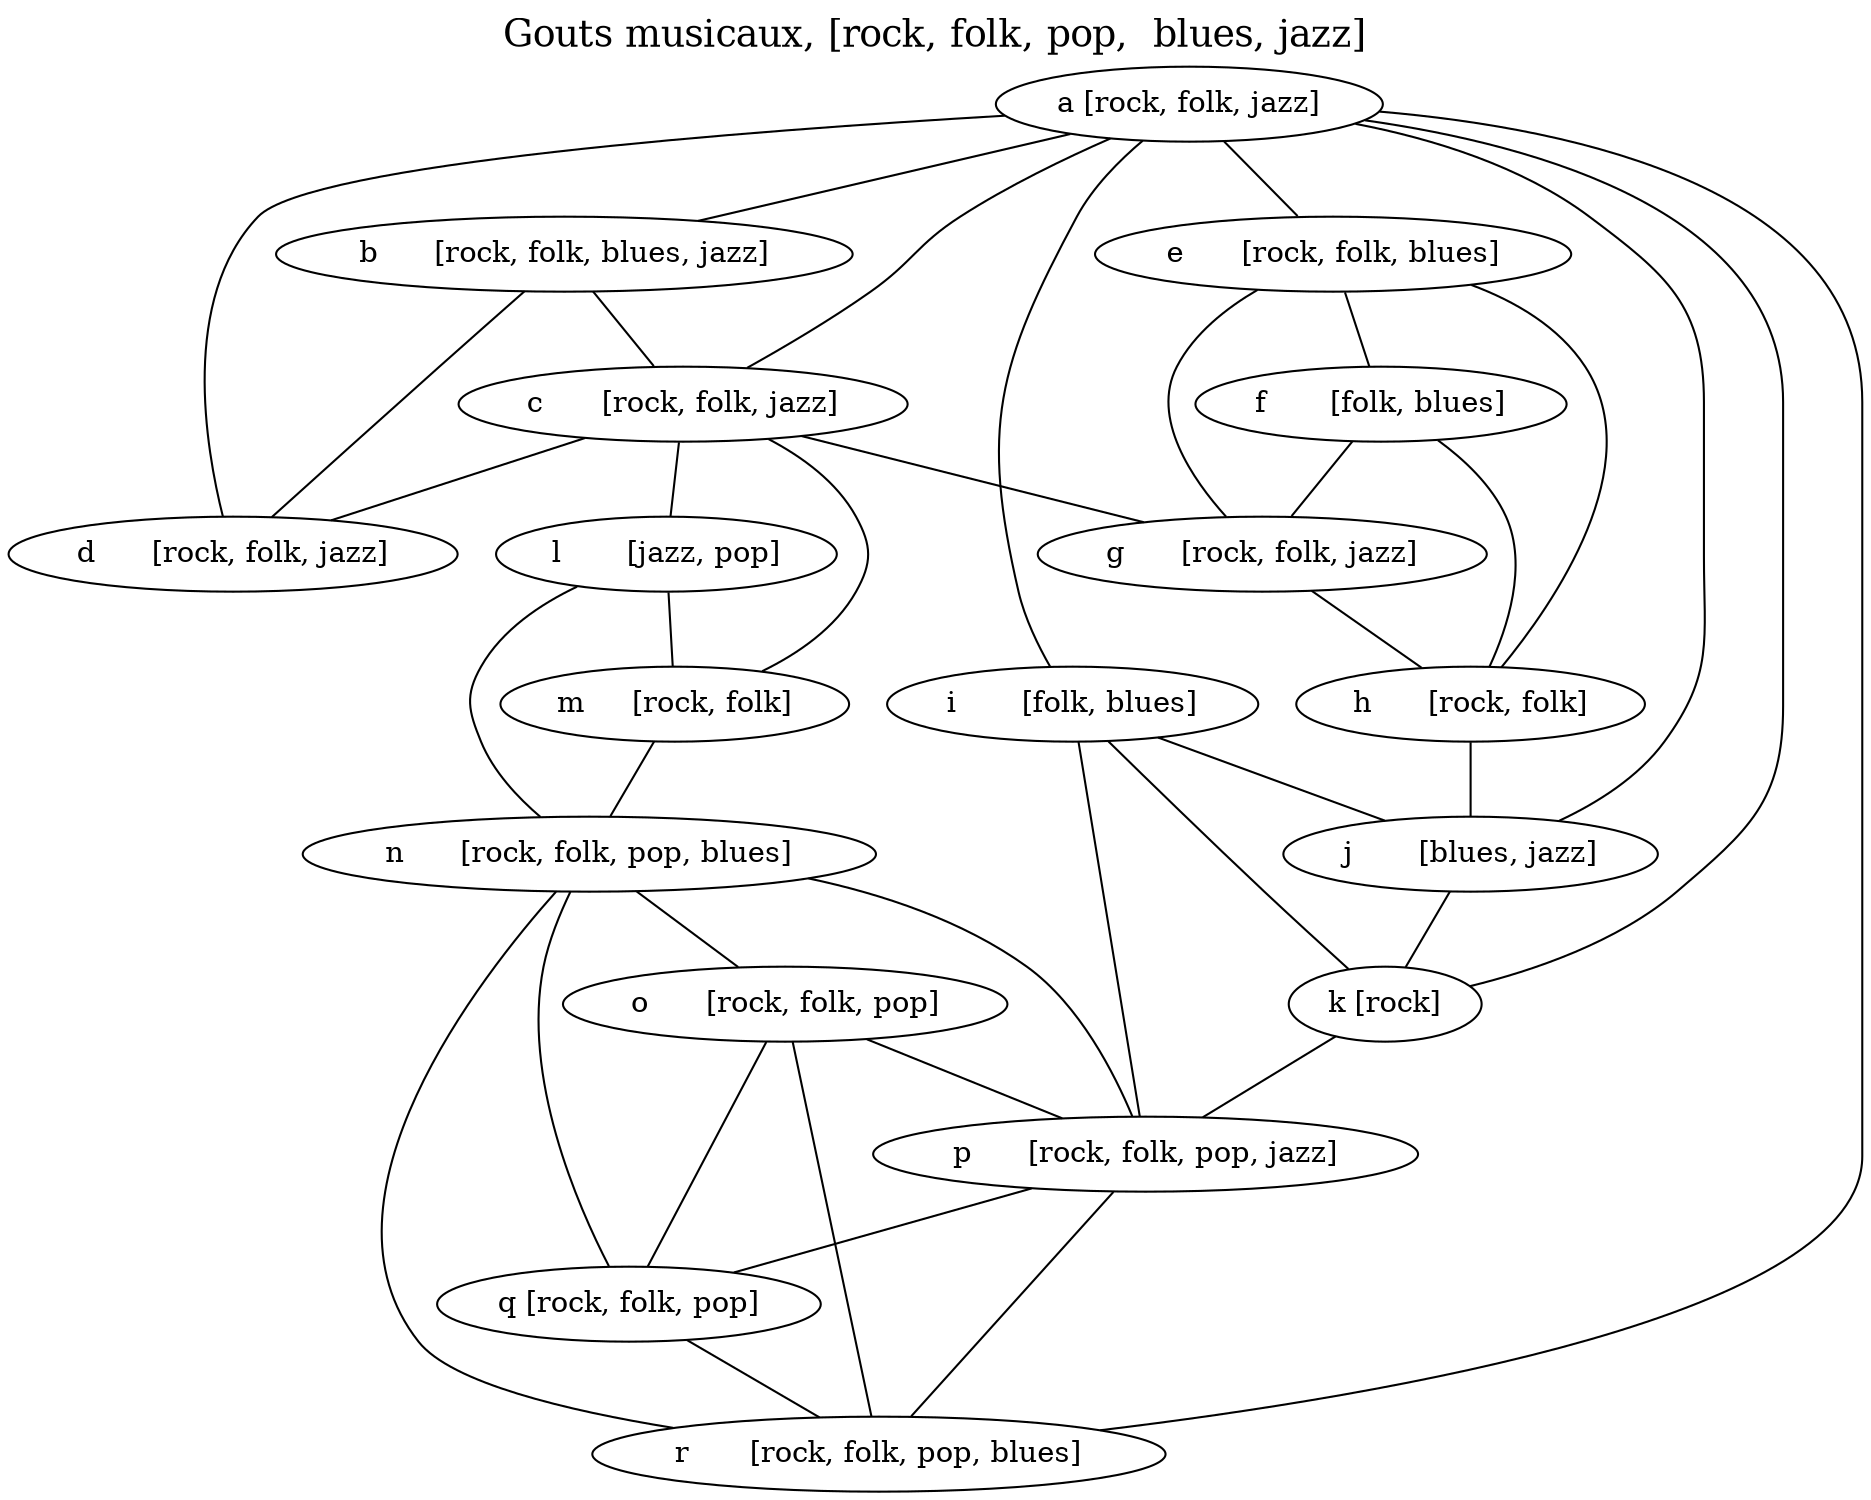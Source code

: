 Graph {
	labelloc=top;
	fontsize=18;
	label="Gouts musicaux, [rock, folk, pop,  blues, jazz]";
	a [label="a [rock, folk, jazz]"];
	b [label="b	[rock, folk, blues, jazz]"];
	c [label="c	[rock, folk, jazz]"];
	d [label="d	[rock, folk, jazz]"];
	e [label="e	[rock, folk, blues]"];
	f [label="f	[folk, blues]"];
	g [label="g	[rock, folk, jazz]"];
	h [label="h	[rock, folk]"];
	i [label="i	[folk, blues]"];
	j [label="j	[blues, jazz]"];
	k [label="k [rock]"];
	l [label="l	[jazz, pop]"];
	m [label="m	[rock, folk]"];
	n [label="n	[rock, folk, pop, blues]"];
	o [label="o	[rock, folk, pop]"];
	p [label="p	[rock, folk, pop, jazz]"];
	q [label="q [rock, folk, pop]"];
	r [label="r	[rock, folk, pop, blues]"];
	a -- b;
	a -- c;
	a -- d;
	a -- e;
	a -- i;
	a -- j;
	a -- k;
	a -- r;
	b -- c;
	b -- d;
	c -- d;
	c -- g;
	c -- l;
	c -- m;
	e -- f;
	e -- g;
	e -- h;
	f -- g;
	f -- h;
	g -- h;
	h -- j;
	i -- j;
	i -- k;
	i -- p;
	j -- k;
	k -- p;
	l -- m;
	l -- n;
	m -- n;
	n -- o;
	n -- p;
	n -- q;
	n -- r;
	o -- p;
	o -- q;
	o -- r;
	p -- q;
	p -- r;
	q -- r;
}